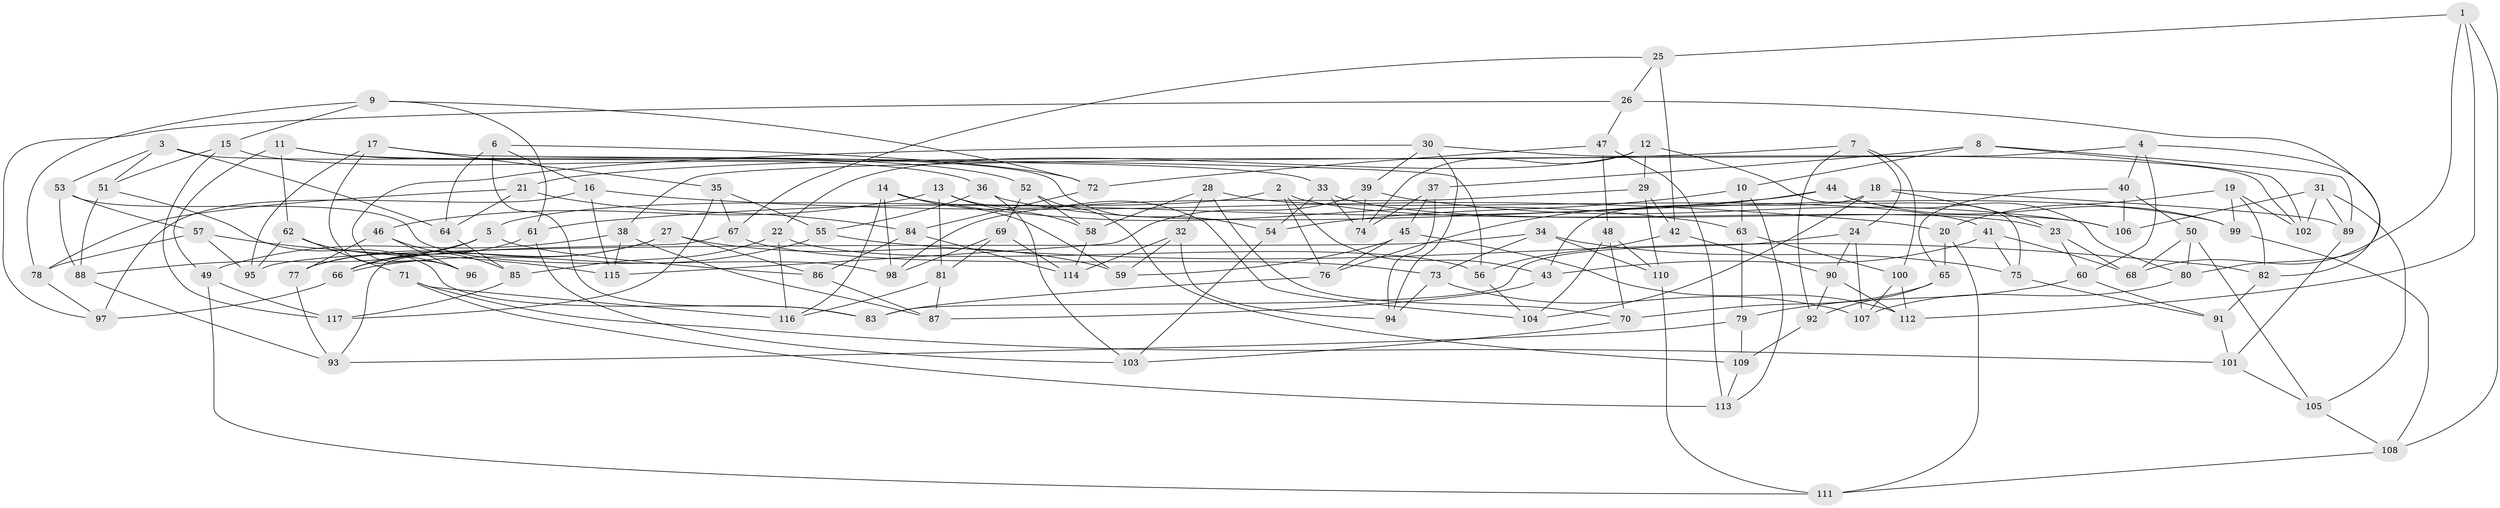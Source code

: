 // coarse degree distribution, {11: 0.0851063829787234, 5: 0.10638297872340426, 10: 0.0425531914893617, 9: 0.0851063829787234, 8: 0.0425531914893617, 3: 0.10638297872340426, 7: 0.0851063829787234, 12: 0.02127659574468085, 4: 0.3191489361702128, 6: 0.10638297872340426}
// Generated by graph-tools (version 1.1) at 2025/53/03/04/25 22:53:51]
// undirected, 117 vertices, 234 edges
graph export_dot {
  node [color=gray90,style=filled];
  1;
  2;
  3;
  4;
  5;
  6;
  7;
  8;
  9;
  10;
  11;
  12;
  13;
  14;
  15;
  16;
  17;
  18;
  19;
  20;
  21;
  22;
  23;
  24;
  25;
  26;
  27;
  28;
  29;
  30;
  31;
  32;
  33;
  34;
  35;
  36;
  37;
  38;
  39;
  40;
  41;
  42;
  43;
  44;
  45;
  46;
  47;
  48;
  49;
  50;
  51;
  52;
  53;
  54;
  55;
  56;
  57;
  58;
  59;
  60;
  61;
  62;
  63;
  64;
  65;
  66;
  67;
  68;
  69;
  70;
  71;
  72;
  73;
  74;
  75;
  76;
  77;
  78;
  79;
  80;
  81;
  82;
  83;
  84;
  85;
  86;
  87;
  88;
  89;
  90;
  91;
  92;
  93;
  94;
  95;
  96;
  97;
  98;
  99;
  100;
  101;
  102;
  103;
  104;
  105;
  106;
  107;
  108;
  109;
  110;
  111;
  112;
  113;
  114;
  115;
  116;
  117;
  1 -- 112;
  1 -- 25;
  1 -- 108;
  1 -- 68;
  2 -- 43;
  2 -- 23;
  2 -- 5;
  2 -- 76;
  3 -- 64;
  3 -- 51;
  3 -- 53;
  3 -- 54;
  4 -- 60;
  4 -- 38;
  4 -- 40;
  4 -- 82;
  5 -- 86;
  5 -- 88;
  5 -- 66;
  6 -- 72;
  6 -- 16;
  6 -- 83;
  6 -- 64;
  7 -- 100;
  7 -- 21;
  7 -- 24;
  7 -- 92;
  8 -- 89;
  8 -- 102;
  8 -- 37;
  8 -- 10;
  9 -- 72;
  9 -- 15;
  9 -- 78;
  9 -- 61;
  10 -- 63;
  10 -- 113;
  10 -- 54;
  11 -- 49;
  11 -- 52;
  11 -- 33;
  11 -- 62;
  12 -- 75;
  12 -- 74;
  12 -- 29;
  12 -- 22;
  13 -- 81;
  13 -- 104;
  13 -- 46;
  13 -- 58;
  14 -- 63;
  14 -- 98;
  14 -- 59;
  14 -- 116;
  15 -- 36;
  15 -- 117;
  15 -- 51;
  16 -- 97;
  16 -- 115;
  16 -- 20;
  17 -- 96;
  17 -- 95;
  17 -- 35;
  17 -- 56;
  18 -- 89;
  18 -- 43;
  18 -- 23;
  18 -- 104;
  19 -- 82;
  19 -- 102;
  19 -- 99;
  19 -- 20;
  20 -- 65;
  20 -- 111;
  21 -- 84;
  21 -- 78;
  21 -- 64;
  22 -- 85;
  22 -- 116;
  22 -- 56;
  23 -- 60;
  23 -- 68;
  24 -- 90;
  24 -- 83;
  24 -- 107;
  25 -- 26;
  25 -- 42;
  25 -- 67;
  26 -- 80;
  26 -- 97;
  26 -- 47;
  27 -- 77;
  27 -- 59;
  27 -- 86;
  27 -- 66;
  28 -- 58;
  28 -- 41;
  28 -- 70;
  28 -- 32;
  29 -- 110;
  29 -- 98;
  29 -- 42;
  30 -- 102;
  30 -- 39;
  30 -- 94;
  30 -- 96;
  31 -- 102;
  31 -- 106;
  31 -- 89;
  31 -- 105;
  32 -- 59;
  32 -- 114;
  32 -- 94;
  33 -- 74;
  33 -- 106;
  33 -- 54;
  34 -- 75;
  34 -- 95;
  34 -- 73;
  34 -- 110;
  35 -- 55;
  35 -- 117;
  35 -- 67;
  36 -- 99;
  36 -- 103;
  36 -- 55;
  37 -- 74;
  37 -- 94;
  37 -- 45;
  38 -- 87;
  38 -- 49;
  38 -- 115;
  39 -- 106;
  39 -- 74;
  39 -- 115;
  40 -- 65;
  40 -- 106;
  40 -- 50;
  41 -- 75;
  41 -- 43;
  41 -- 68;
  42 -- 90;
  42 -- 56;
  43 -- 87;
  44 -- 80;
  44 -- 61;
  44 -- 76;
  44 -- 99;
  45 -- 76;
  45 -- 112;
  45 -- 59;
  46 -- 85;
  46 -- 96;
  46 -- 77;
  47 -- 48;
  47 -- 113;
  47 -- 72;
  48 -- 104;
  48 -- 70;
  48 -- 110;
  49 -- 111;
  49 -- 117;
  50 -- 105;
  50 -- 80;
  50 -- 68;
  51 -- 88;
  51 -- 83;
  52 -- 69;
  52 -- 109;
  52 -- 58;
  53 -- 57;
  53 -- 98;
  53 -- 88;
  54 -- 103;
  55 -- 66;
  55 -- 82;
  56 -- 104;
  57 -- 78;
  57 -- 95;
  57 -- 115;
  58 -- 114;
  60 -- 79;
  60 -- 91;
  61 -- 77;
  61 -- 103;
  62 -- 95;
  62 -- 96;
  62 -- 71;
  63 -- 100;
  63 -- 79;
  64 -- 85;
  65 -- 92;
  65 -- 70;
  66 -- 97;
  67 -- 73;
  67 -- 93;
  69 -- 98;
  69 -- 81;
  69 -- 114;
  70 -- 103;
  71 -- 113;
  71 -- 101;
  71 -- 116;
  72 -- 84;
  73 -- 94;
  73 -- 107;
  75 -- 91;
  76 -- 83;
  77 -- 93;
  78 -- 97;
  79 -- 109;
  79 -- 93;
  80 -- 107;
  81 -- 87;
  81 -- 116;
  82 -- 91;
  84 -- 86;
  84 -- 114;
  85 -- 117;
  86 -- 87;
  88 -- 93;
  89 -- 101;
  90 -- 92;
  90 -- 112;
  91 -- 101;
  92 -- 109;
  99 -- 108;
  100 -- 112;
  100 -- 107;
  101 -- 105;
  105 -- 108;
  108 -- 111;
  109 -- 113;
  110 -- 111;
}
